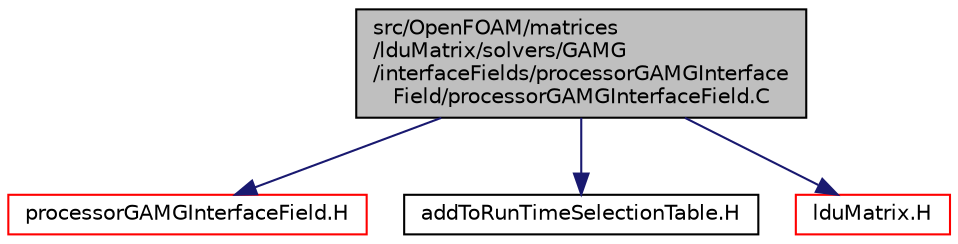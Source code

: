 digraph "src/OpenFOAM/matrices/lduMatrix/solvers/GAMG/interfaceFields/processorGAMGInterfaceField/processorGAMGInterfaceField.C"
{
  bgcolor="transparent";
  edge [fontname="Helvetica",fontsize="10",labelfontname="Helvetica",labelfontsize="10"];
  node [fontname="Helvetica",fontsize="10",shape=record];
  Node0 [label="src/OpenFOAM/matrices\l/lduMatrix/solvers/GAMG\l/interfaceFields/processorGAMGInterface\lField/processorGAMGInterfaceField.C",height=0.2,width=0.4,color="black", fillcolor="grey75", style="filled", fontcolor="black"];
  Node0 -> Node1 [color="midnightblue",fontsize="10",style="solid",fontname="Helvetica"];
  Node1 [label="processorGAMGInterfaceField.H",height=0.2,width=0.4,color="red",URL="$a11534.html"];
  Node0 -> Node159 [color="midnightblue",fontsize="10",style="solid",fontname="Helvetica"];
  Node159 [label="addToRunTimeSelectionTable.H",height=0.2,width=0.4,color="black",URL="$a09989.html",tooltip="Macros for easy insertion into run-time selection tables. "];
  Node0 -> Node160 [color="midnightblue",fontsize="10",style="solid",fontname="Helvetica"];
  Node160 [label="lduMatrix.H",height=0.2,width=0.4,color="red",URL="$a11309.html"];
}
